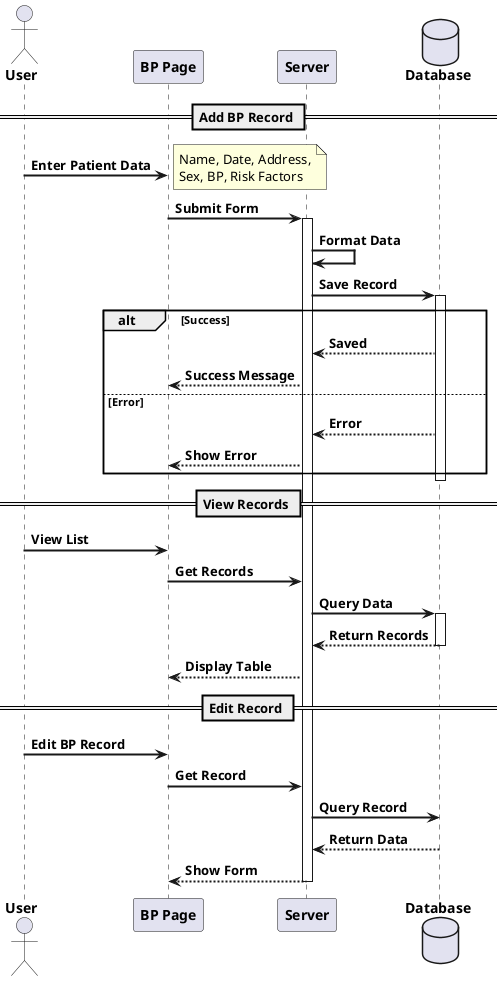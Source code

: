 @startuml BP Monitoring Management

skinparam DefaultFontStyle bold
skinparam ParticipantPadding 20
skinparam BoxPadding 10
skinparam SequenceGroupBodyBackgroundColor transparent
skinparam ArrowThickness 2

actor "<b>User</b>" as User
participant "<b>BP Page</b>" as UI
participant "<b>Server</b>" as Server
database "<b>Database</b>" as DB

== Add BP Record ==
User -> UI: <b>Enter Patient Data</b>
note right: Name, Date, Address,\nSex, BP, Risk Factors
UI -> Server: <b>Submit Form</b>
activate Server

Server -> Server: <b>Format Data</b>
Server -> DB: <b>Save Record</b>
activate DB

alt <b>Success</b>
    DB --[bold]-> Server: <b>Saved</b>
    Server --[bold]-> UI: <b>Success Message</b>
else <b>Error</b>
    DB --[bold]-> Server: <b>Error</b>
    Server --[bold]-> UI: <b>Show Error</b>
end
deactivate DB

== View Records ==
User -> UI: <b>View List</b>
UI -> Server: <b>Get Records</b>
Server -> DB: <b>Query Data</b>
activate DB
DB --[bold]-> Server: <b>Return Records</b>
deactivate DB
Server --[bold]-> UI: <b>Display Table</b>

== Edit Record ==
User -> UI: <b>Edit BP Record</b>
UI -> Server: <b>Get Record</b>
Server -> DB: <b>Query Record</b>
DB --[bold]-> Server: <b>Return Data</b>
Server --[bold]-> UI: <b>Show Form</b>

deactivate Server

@enduml